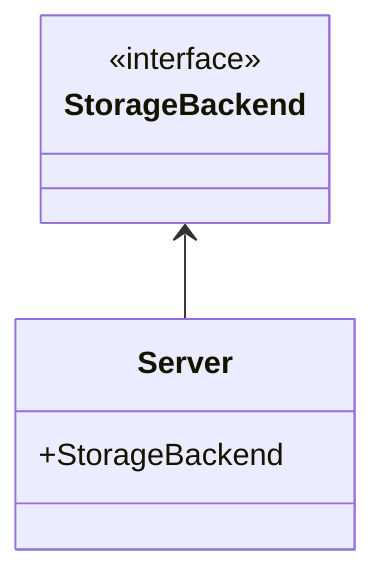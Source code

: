 classDiagram

class StorageBackend {
	<<interface>>
}

class Server {
	+StorageBackend
}

StorageBackend <-- Server
